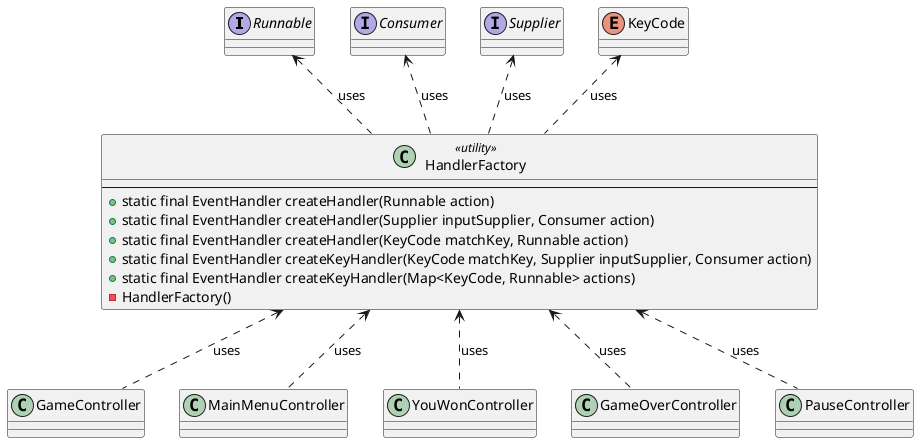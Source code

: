 @startuml

interface Runnable
interface Consumer
interface Supplier
enum KeyCode

class HandlerFactory <<utility>> {
    --
    + static final EventHandler createHandler(Runnable action)
    + static final EventHandler createHandler(Supplier inputSupplier, Consumer action)
    + static final EventHandler createHandler(KeyCode matchKey, Runnable action)
    + static final EventHandler createKeyHandler(KeyCode matchKey, Supplier inputSupplier, Consumer action)
    + static final EventHandler createKeyHandler(Map<KeyCode, Runnable> actions)
    - HandlerFactory()
}

class GameController
class MainMenuController
class YouWonController
class GameOverController
class PauseController

Runnable <.. HandlerFactory : uses
Consumer <.. HandlerFactory : uses
Supplier <.. HandlerFactory : uses
KeyCode <.. HandlerFactory : uses

HandlerFactory <.. GameController : uses
HandlerFactory <.. MainMenuController : uses
HandlerFactory <.. YouWonController : uses
HandlerFactory <.. GameOverController : uses
HandlerFactory <.. PauseController : uses

@enduml
